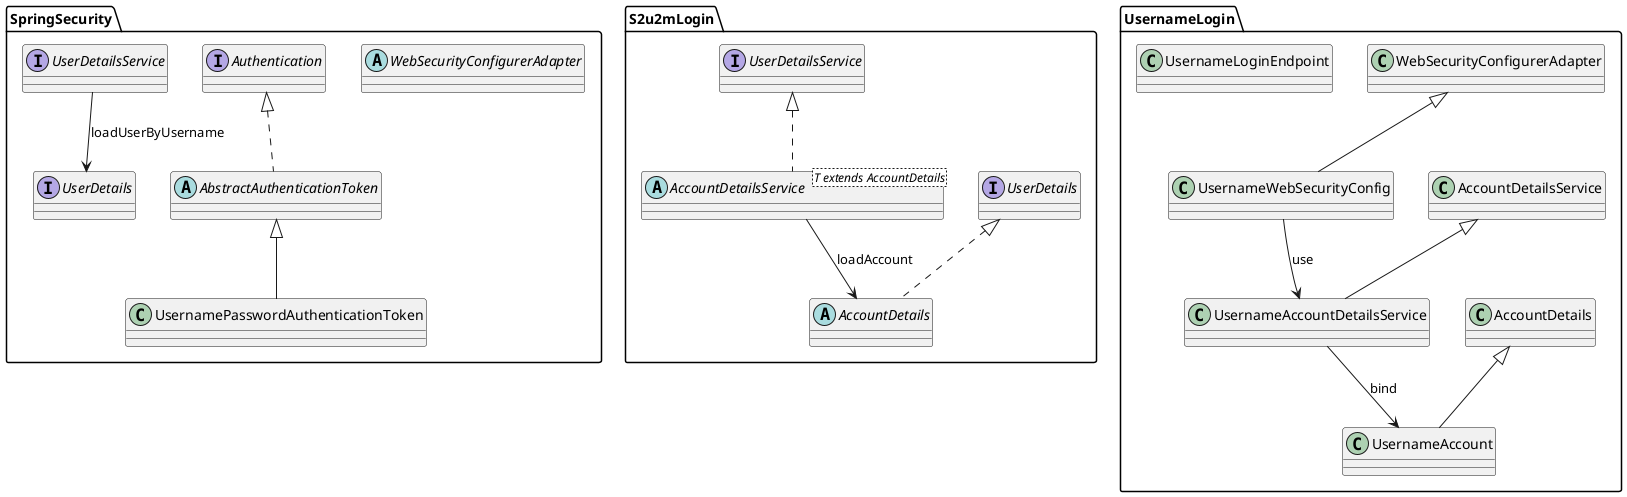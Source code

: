 @startuml "Authorization Design"

package SpringSecurity {

abstract class WebSecurityConfigurerAdapter

abstract class AbstractAuthenticationToken implements Authentication
class UsernamePasswordAuthenticationToken extends AbstractAuthenticationToken


interface UserDetails
interface UserDetailsService
UserDetailsService --> UserDetails: loadUserByUsername
}

package S2u2mLogin {
abstract class AccountDetails implements UserDetails
abstract class AccountDetailsService<T extends AccountDetails> implements UserDetailsService
AccountDetailsService --> AccountDetails: loadAccount
}

package UsernameLogin {

class UsernameAccount extends AccountDetails
class UsernameAccountDetailsService extends AccountDetailsService
UsernameAccountDetailsService --> UsernameAccount: bind

class UsernameWebSecurityConfig extends WebSecurityConfigurerAdapter
UsernameWebSecurityConfig --> UsernameAccountDetailsService: use

class UsernameLoginEndpoint

}

@enduml